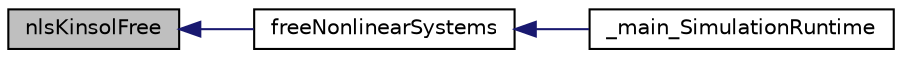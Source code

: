 digraph "nlsKinsolFree"
{
  edge [fontname="Helvetica",fontsize="10",labelfontname="Helvetica",labelfontsize="10"];
  node [fontname="Helvetica",fontsize="10",shape=record];
  rankdir="LR";
  Node7 [label="nlsKinsolFree",height=0.2,width=0.4,color="black", fillcolor="grey75", style="filled", fontcolor="black"];
  Node7 -> Node8 [dir="back",color="midnightblue",fontsize="10",style="solid",fontname="Helvetica"];
  Node8 [label="freeNonlinearSystems",height=0.2,width=0.4,color="black", fillcolor="white", style="filled",URL="$d0/d38/_simulation_runtime_2c_2simulation_2solver_2nonlinear_system_8h.html#a1decc0aeba3a91c7a318179b6e72f3f6"];
  Node8 -> Node9 [dir="back",color="midnightblue",fontsize="10",style="solid",fontname="Helvetica"];
  Node9 [label="_main_SimulationRuntime",height=0.2,width=0.4,color="black", fillcolor="white", style="filled",URL="$d7/daf/_simulation_runtime_2c_2simulation_2simulation__runtime_8h.html#a764b2c042760259cd617e91d089ab16c"];
}
